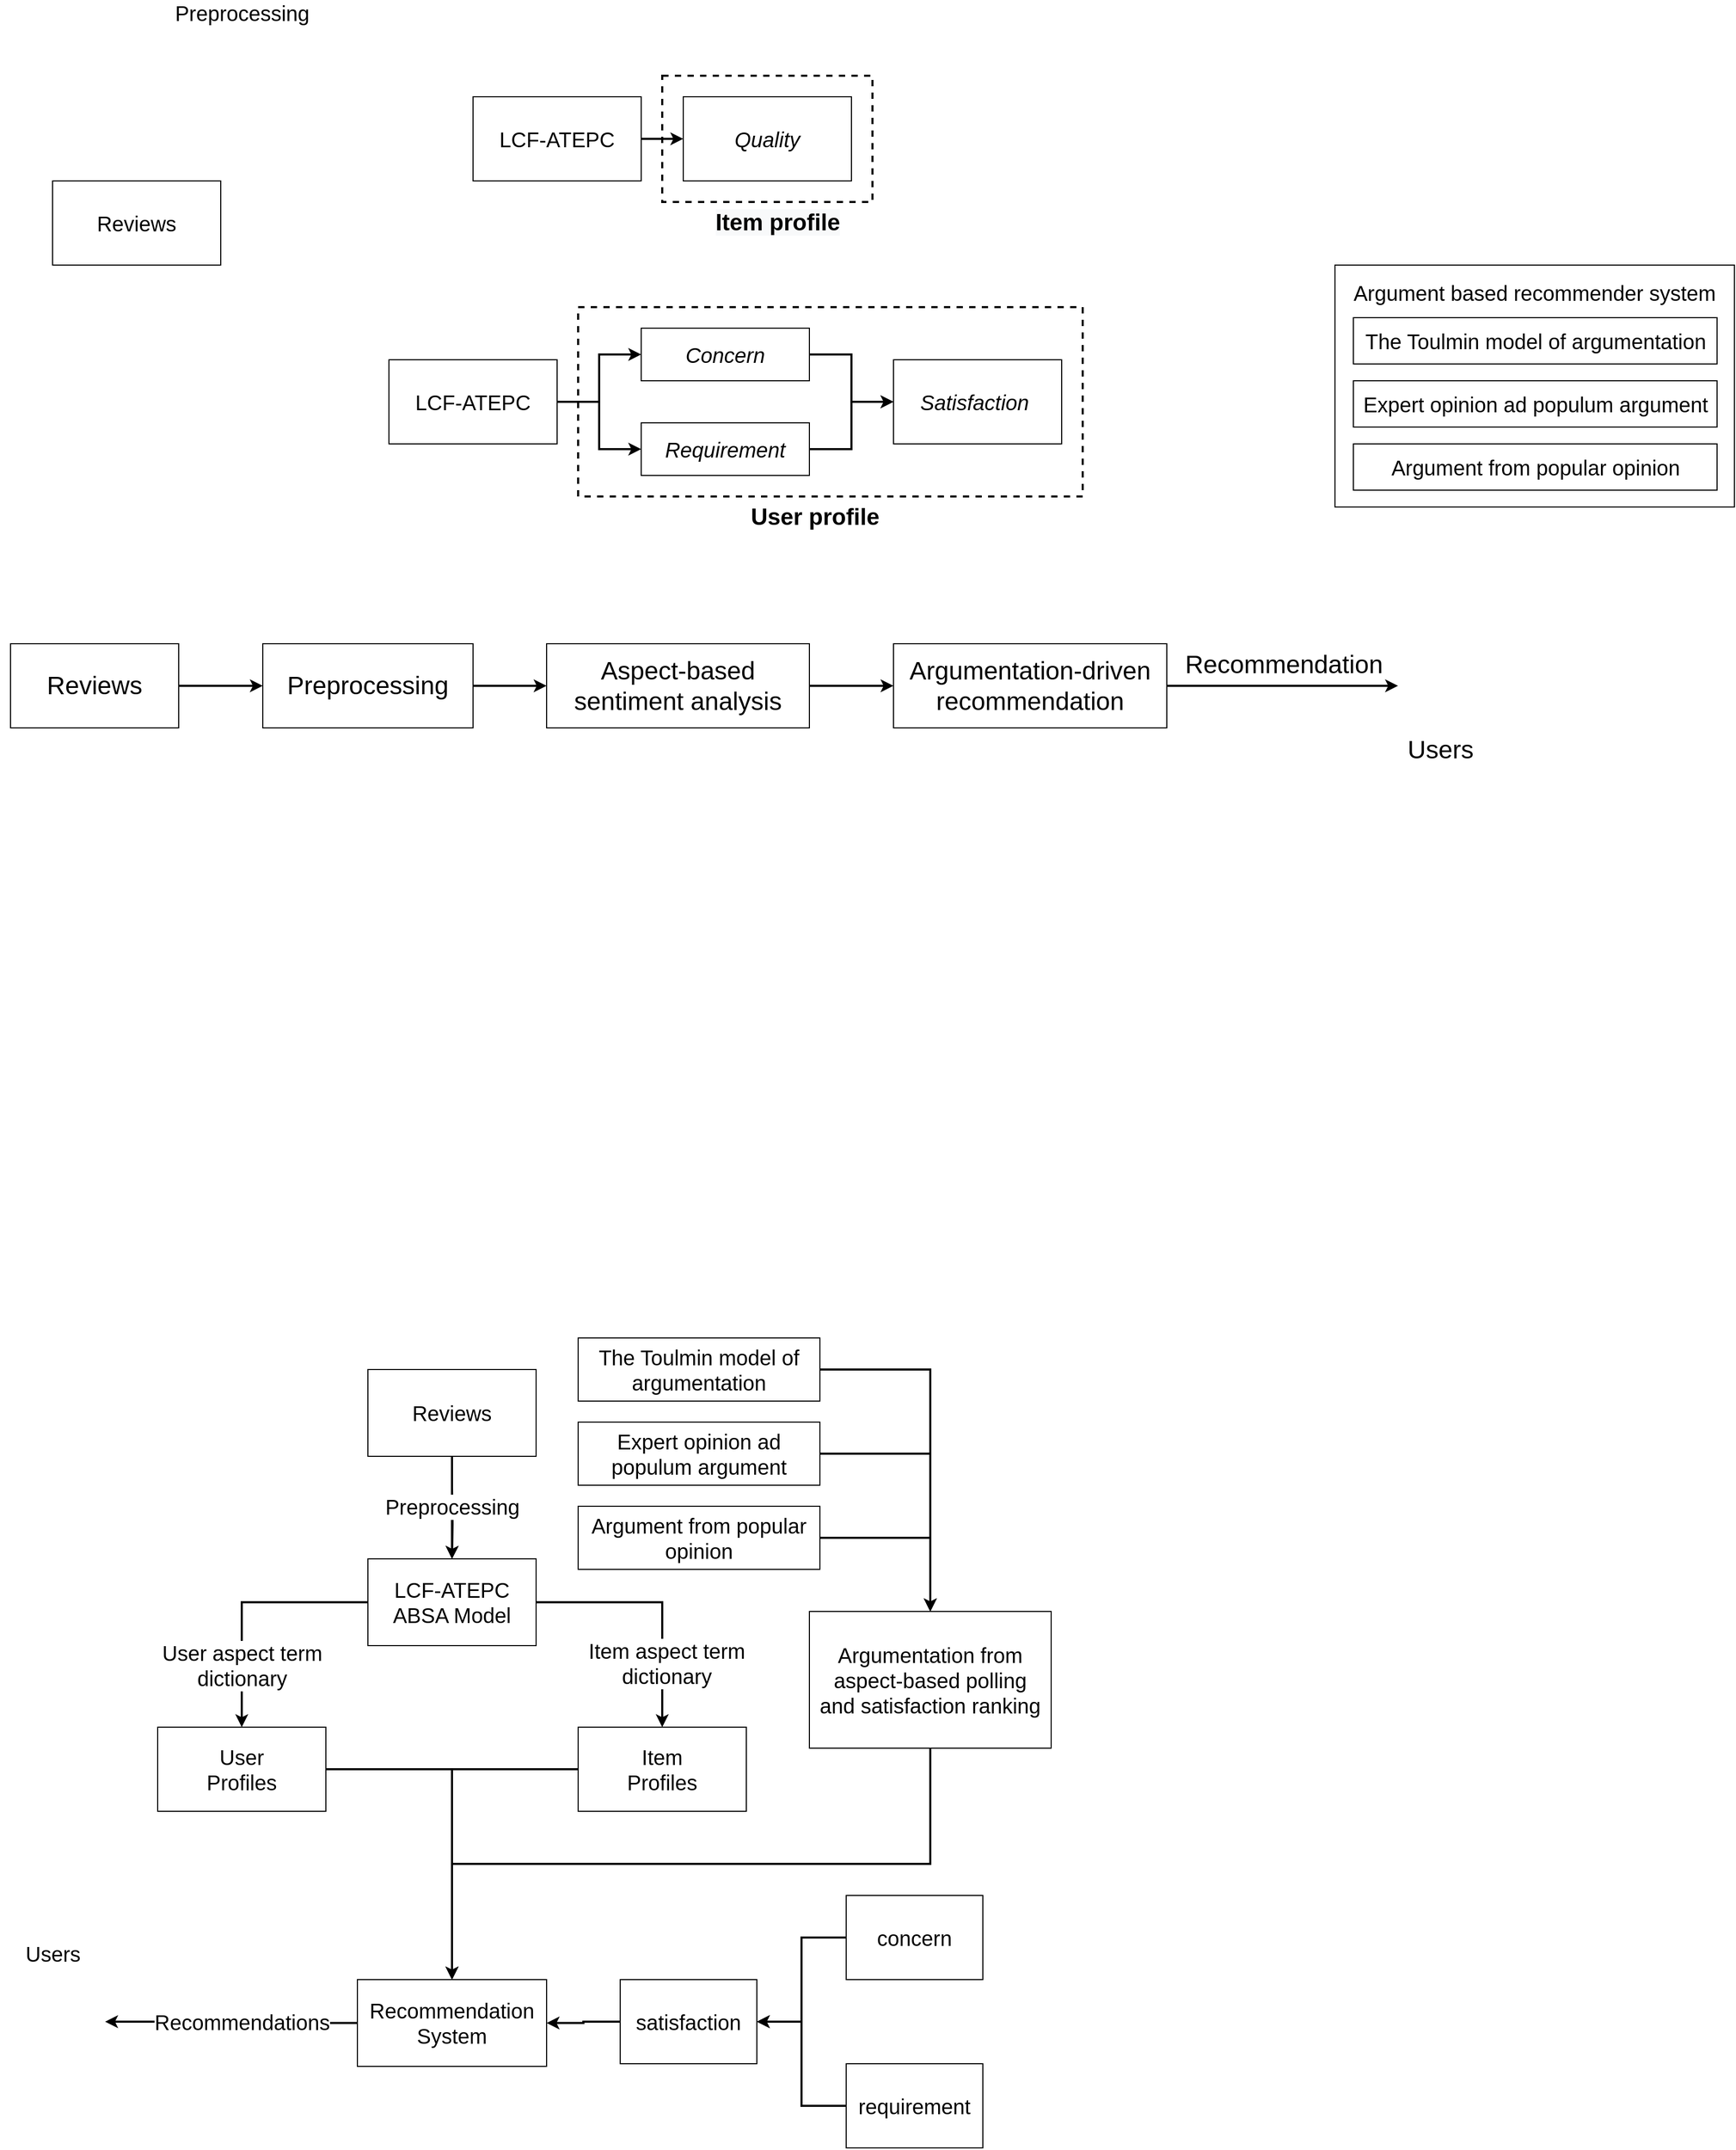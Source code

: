 <mxfile version="20.2.7" type="github">
  <diagram id="ahrnxP7dzFnDoXyZlv80" name="第 1 页">
    <mxGraphModel dx="2728" dy="-144" grid="1" gridSize="10" guides="1" tooltips="1" connect="1" arrows="1" fold="1" page="1" pageScale="1" pageWidth="827" pageHeight="1169" math="0" shadow="0">
      <root>
        <mxCell id="0" />
        <mxCell id="1" parent="0" />
        <mxCell id="Tab_jZmwhCe1vXUtVuae-1" value="Reviews" style="whiteSpace=wrap;html=1;fontSize=20;" vertex="1" parent="1">
          <mxGeometry x="-720" y="1480" width="160" height="80" as="geometry" />
        </mxCell>
        <mxCell id="Tab_jZmwhCe1vXUtVuae-4" value="Preprocessing" style="edgeLabel;html=1;align=center;verticalAlign=middle;resizable=0;points=[];fontSize=20;" vertex="1" connectable="0" parent="1">
          <mxGeometry x="-540" y="1320.003" as="geometry" />
        </mxCell>
        <mxCell id="Tab_jZmwhCe1vXUtVuae-23" value="" style="group" vertex="1" connectable="0" parent="1">
          <mxGeometry x="500" y="1560" width="380" height="230" as="geometry" />
        </mxCell>
        <mxCell id="Tab_jZmwhCe1vXUtVuae-10" value="Argument based recommender system" style="whiteSpace=wrap;html=1;fontSize=20;spacing=10;align=center;verticalAlign=top;" vertex="1" parent="Tab_jZmwhCe1vXUtVuae-23">
          <mxGeometry width="380" height="230" as="geometry" />
        </mxCell>
        <mxCell id="Tab_jZmwhCe1vXUtVuae-11" value="The Toulmin model of argumentation" style="whiteSpace=wrap;html=1;fontSize=20;" vertex="1" parent="Tab_jZmwhCe1vXUtVuae-23">
          <mxGeometry x="17.5" y="50" width="346" height="44" as="geometry" />
        </mxCell>
        <mxCell id="Tab_jZmwhCe1vXUtVuae-20" value="Expert opinion ad populum argument" style="whiteSpace=wrap;html=1;fontSize=20;" vertex="1" parent="Tab_jZmwhCe1vXUtVuae-23">
          <mxGeometry x="17.5" y="110" width="346" height="44" as="geometry" />
        </mxCell>
        <mxCell id="Tab_jZmwhCe1vXUtVuae-21" value="Argument from popular opinion" style="whiteSpace=wrap;html=1;fontSize=20;" vertex="1" parent="Tab_jZmwhCe1vXUtVuae-23">
          <mxGeometry x="17.5" y="170" width="346" height="44" as="geometry" />
        </mxCell>
        <mxCell id="Tab_jZmwhCe1vXUtVuae-43" style="edgeStyle=orthogonalEdgeStyle;rounded=0;orthogonalLoop=1;jettySize=auto;html=1;entryX=0;entryY=0.5;entryDx=0;entryDy=0;fontSize=22;fontColor=none;strokeWidth=2;" edge="1" parent="1" source="Tab_jZmwhCe1vXUtVuae-40" target="Tab_jZmwhCe1vXUtVuae-42">
          <mxGeometry relative="1" as="geometry" />
        </mxCell>
        <mxCell id="Tab_jZmwhCe1vXUtVuae-40" value="LCF-ATEPC" style="whiteSpace=wrap;html=1;fontSize=20;" vertex="1" parent="1">
          <mxGeometry x="-320" y="1400" width="160" height="80" as="geometry" />
        </mxCell>
        <mxCell id="Tab_jZmwhCe1vXUtVuae-41" value="" style="group" vertex="1" connectable="0" parent="1">
          <mxGeometry x="-400" y="1600" width="660" height="220" as="geometry" />
        </mxCell>
        <mxCell id="Tab_jZmwhCe1vXUtVuae-37" value="" style="rounded=0;whiteSpace=wrap;html=1;labelBackgroundColor=none;fontColor=none;strokeColor=default;strokeWidth=2;fillColor=none;dashed=1;" vertex="1" parent="Tab_jZmwhCe1vXUtVuae-41">
          <mxGeometry x="180" width="480" height="180" as="geometry" />
        </mxCell>
        <mxCell id="Tab_jZmwhCe1vXUtVuae-2" value="LCF-ATEPC" style="whiteSpace=wrap;html=1;fontSize=20;" vertex="1" parent="Tab_jZmwhCe1vXUtVuae-41">
          <mxGeometry y="50" width="160" height="80" as="geometry" />
        </mxCell>
        <mxCell id="Tab_jZmwhCe1vXUtVuae-30" value="&lt;i&gt;Concern&lt;/i&gt;" style="whiteSpace=wrap;html=1;fontSize=20;" vertex="1" parent="Tab_jZmwhCe1vXUtVuae-41">
          <mxGeometry x="240" y="20" width="160" height="50" as="geometry" />
        </mxCell>
        <mxCell id="Tab_jZmwhCe1vXUtVuae-36" style="edgeStyle=orthogonalEdgeStyle;rounded=0;orthogonalLoop=1;jettySize=auto;html=1;fontColor=none;strokeWidth=2;" edge="1" parent="Tab_jZmwhCe1vXUtVuae-41" source="Tab_jZmwhCe1vXUtVuae-2" target="Tab_jZmwhCe1vXUtVuae-30">
          <mxGeometry relative="1" as="geometry" />
        </mxCell>
        <mxCell id="Tab_jZmwhCe1vXUtVuae-31" value="&lt;i&gt;Requirement&lt;/i&gt;" style="whiteSpace=wrap;html=1;fontSize=20;" vertex="1" parent="Tab_jZmwhCe1vXUtVuae-41">
          <mxGeometry x="240" y="110" width="160" height="50" as="geometry" />
        </mxCell>
        <mxCell id="Tab_jZmwhCe1vXUtVuae-35" style="edgeStyle=orthogonalEdgeStyle;rounded=0;orthogonalLoop=1;jettySize=auto;html=1;entryX=0;entryY=0.5;entryDx=0;entryDy=0;fontColor=none;strokeWidth=2;" edge="1" parent="Tab_jZmwhCe1vXUtVuae-41" source="Tab_jZmwhCe1vXUtVuae-2" target="Tab_jZmwhCe1vXUtVuae-31">
          <mxGeometry relative="1" as="geometry" />
        </mxCell>
        <mxCell id="Tab_jZmwhCe1vXUtVuae-32" value="&lt;i&gt;Satisfaction&amp;nbsp;&lt;/i&gt;" style="whiteSpace=wrap;html=1;fontSize=20;" vertex="1" parent="Tab_jZmwhCe1vXUtVuae-41">
          <mxGeometry x="480" y="50" width="160" height="80" as="geometry" />
        </mxCell>
        <mxCell id="Tab_jZmwhCe1vXUtVuae-33" style="edgeStyle=orthogonalEdgeStyle;rounded=0;orthogonalLoop=1;jettySize=auto;html=1;entryX=0;entryY=0.5;entryDx=0;entryDy=0;fontColor=none;strokeWidth=2;" edge="1" parent="Tab_jZmwhCe1vXUtVuae-41" source="Tab_jZmwhCe1vXUtVuae-30" target="Tab_jZmwhCe1vXUtVuae-32">
          <mxGeometry relative="1" as="geometry" />
        </mxCell>
        <mxCell id="Tab_jZmwhCe1vXUtVuae-34" style="edgeStyle=orthogonalEdgeStyle;rounded=0;orthogonalLoop=1;jettySize=auto;html=1;entryX=0;entryY=0.5;entryDx=0;entryDy=0;fontColor=none;strokeWidth=2;" edge="1" parent="Tab_jZmwhCe1vXUtVuae-41" source="Tab_jZmwhCe1vXUtVuae-31" target="Tab_jZmwhCe1vXUtVuae-32">
          <mxGeometry relative="1" as="geometry" />
        </mxCell>
        <mxCell id="Tab_jZmwhCe1vXUtVuae-39" value="&lt;font style=&quot;font-size: 22px;&quot;&gt;&lt;b&gt;User profile&lt;/b&gt;&lt;/font&gt;" style="text;html=1;align=center;verticalAlign=middle;resizable=0;points=[];autosize=1;strokeColor=none;fillColor=none;fontColor=none;" vertex="1" parent="Tab_jZmwhCe1vXUtVuae-41">
          <mxGeometry x="330" y="180" width="150" height="40" as="geometry" />
        </mxCell>
        <mxCell id="Tab_jZmwhCe1vXUtVuae-42" value="&lt;i&gt;Quality&lt;/i&gt;" style="whiteSpace=wrap;html=1;fontSize=20;" vertex="1" parent="1">
          <mxGeometry x="-120" y="1400" width="160" height="80" as="geometry" />
        </mxCell>
        <mxCell id="Tab_jZmwhCe1vXUtVuae-44" value="" style="rounded=0;whiteSpace=wrap;html=1;labelBackgroundColor=none;fontColor=none;strokeColor=default;strokeWidth=2;fillColor=none;dashed=1;" vertex="1" parent="1">
          <mxGeometry x="-140" y="1380" width="200" height="120" as="geometry" />
        </mxCell>
        <mxCell id="Tab_jZmwhCe1vXUtVuae-45" value="&lt;b style=&quot;color: rgb(0, 0, 0); font-family: Helvetica; font-size: 22px; font-style: normal; font-variant-ligatures: normal; font-variant-caps: normal; letter-spacing: normal; orphans: 2; text-indent: 0px; text-transform: none; widows: 2; word-spacing: 0px; -webkit-text-stroke-width: 0px; background-color: rgb(248, 249, 250); text-decoration-thickness: initial; text-decoration-style: initial; text-decoration-color: initial;&quot;&gt;Item profile&lt;/b&gt;" style="text;whiteSpace=wrap;html=1;fontSize=22;fontColor=none;align=center;" vertex="1" parent="1">
          <mxGeometry x="-110" y="1500" width="160" height="50" as="geometry" />
        </mxCell>
        <mxCell id="Tab_jZmwhCe1vXUtVuae-46" value="" style="group" vertex="1" connectable="0" parent="1">
          <mxGeometry x="-770" y="2580" width="1000" height="770" as="geometry" />
        </mxCell>
        <mxCell id="r_awI5zs8guKs30Cjc3F-32" value="Users" style="shape=image;html=1;verticalAlign=bottom;verticalLabelPosition=top;labelBackgroundColor=#ffffff;imageAspect=0;aspect=fixed;image=https://cdn2.iconfinder.com/data/icons/font-awesome/1792/user-128.png;fontSize=20;labelPosition=center;align=center;" parent="Tab_jZmwhCe1vXUtVuae-46" vertex="1">
          <mxGeometry y="600" width="100" height="100" as="geometry" />
        </mxCell>
        <mxCell id="r_awI5zs8guKs30Cjc3F-33" value="" style="edgeStyle=orthogonalEdgeStyle;rounded=0;orthogonalLoop=1;jettySize=auto;html=1;fontSize=20;strokeWidth=2;" parent="Tab_jZmwhCe1vXUtVuae-46" target="r_awI5zs8guKs30Cjc3F-42" edge="1">
          <mxGeometry relative="1" as="geometry">
            <mxPoint x="430" y="142.5" as="sourcePoint" />
          </mxGeometry>
        </mxCell>
        <mxCell id="r_awI5zs8guKs30Cjc3F-35" value="Item&lt;br&gt;Profiles" style="whiteSpace=wrap;html=1;fontSize=20;" parent="Tab_jZmwhCe1vXUtVuae-46" vertex="1">
          <mxGeometry x="550" y="370" width="160" height="80" as="geometry" />
        </mxCell>
        <mxCell id="r_awI5zs8guKs30Cjc3F-37" value="User&lt;br&gt;Profiles" style="whiteSpace=wrap;html=1;fontSize=20;" parent="Tab_jZmwhCe1vXUtVuae-46" vertex="1">
          <mxGeometry x="150" y="370" width="160" height="80" as="geometry" />
        </mxCell>
        <mxCell id="r_awI5zs8guKs30Cjc3F-38" style="edgeStyle=orthogonalEdgeStyle;rounded=0;orthogonalLoop=1;jettySize=auto;html=1;fontSize=20;strokeWidth=2;" parent="Tab_jZmwhCe1vXUtVuae-46" source="r_awI5zs8guKs30Cjc3F-42" target="r_awI5zs8guKs30Cjc3F-35" edge="1">
          <mxGeometry relative="1" as="geometry" />
        </mxCell>
        <mxCell id="r_awI5zs8guKs30Cjc3F-39" value="Item aspect term&lt;br&gt;dictionary" style="edgeLabel;html=1;align=center;verticalAlign=middle;resizable=0;points=[];fontSize=20;" parent="r_awI5zs8guKs30Cjc3F-38" vertex="1" connectable="0">
          <mxGeometry x="0.489" y="4" relative="1" as="geometry">
            <mxPoint as="offset" />
          </mxGeometry>
        </mxCell>
        <mxCell id="r_awI5zs8guKs30Cjc3F-40" style="edgeStyle=orthogonalEdgeStyle;rounded=0;orthogonalLoop=1;jettySize=auto;html=1;entryX=0.5;entryY=0;entryDx=0;entryDy=0;fontSize=20;strokeWidth=2;" parent="Tab_jZmwhCe1vXUtVuae-46" source="r_awI5zs8guKs30Cjc3F-42" target="r_awI5zs8guKs30Cjc3F-37" edge="1">
          <mxGeometry relative="1" as="geometry" />
        </mxCell>
        <mxCell id="r_awI5zs8guKs30Cjc3F-41" value="User aspect term&lt;br&gt;dictionary" style="edgeLabel;html=1;align=center;verticalAlign=middle;resizable=0;points=[];fontSize=20;" parent="r_awI5zs8guKs30Cjc3F-40" vertex="1" connectable="0">
          <mxGeometry x="0.21" y="-1" relative="1" as="geometry">
            <mxPoint x="1" y="35" as="offset" />
          </mxGeometry>
        </mxCell>
        <mxCell id="r_awI5zs8guKs30Cjc3F-42" value="LCF-ATEPC&lt;br&gt;ABSA Model" style="whiteSpace=wrap;html=1;fontSize=20;" parent="Tab_jZmwhCe1vXUtVuae-46" vertex="1">
          <mxGeometry x="350" y="210" width="160" height="82.5" as="geometry" />
        </mxCell>
        <mxCell id="r_awI5zs8guKs30Cjc3F-43" value="" style="edgeStyle=orthogonalEdgeStyle;rounded=0;orthogonalLoop=1;jettySize=auto;html=1;fontSize=20;strokeWidth=2;" parent="Tab_jZmwhCe1vXUtVuae-46" source="r_awI5zs8guKs30Cjc3F-45" target="r_awI5zs8guKs30Cjc3F-42" edge="1">
          <mxGeometry relative="1" as="geometry" />
        </mxCell>
        <mxCell id="r_awI5zs8guKs30Cjc3F-44" value="Preprocessing" style="edgeLabel;html=1;align=center;verticalAlign=middle;resizable=0;points=[];fontSize=20;" parent="r_awI5zs8guKs30Cjc3F-43" vertex="1" connectable="0">
          <mxGeometry x="-0.23" y="1" relative="1" as="geometry">
            <mxPoint x="-1" y="10" as="offset" />
          </mxGeometry>
        </mxCell>
        <mxCell id="r_awI5zs8guKs30Cjc3F-45" value="Reviews" style="whiteSpace=wrap;html=1;fontSize=20;" parent="Tab_jZmwhCe1vXUtVuae-46" vertex="1">
          <mxGeometry x="350" y="30" width="160" height="82.5" as="geometry" />
        </mxCell>
        <mxCell id="r_awI5zs8guKs30Cjc3F-46" style="edgeStyle=orthogonalEdgeStyle;rounded=0;orthogonalLoop=1;jettySize=auto;html=1;entryX=1;entryY=0.5;entryDx=0;entryDy=0;fontSize=20;strokeWidth=2;" parent="Tab_jZmwhCe1vXUtVuae-46" source="r_awI5zs8guKs30Cjc3F-48" target="r_awI5zs8guKs30Cjc3F-32" edge="1">
          <mxGeometry relative="1" as="geometry" />
        </mxCell>
        <mxCell id="r_awI5zs8guKs30Cjc3F-47" value="Recommendations" style="edgeLabel;html=1;align=center;verticalAlign=middle;resizable=0;points=[];fontSize=20;" parent="r_awI5zs8guKs30Cjc3F-46" vertex="1" connectable="0">
          <mxGeometry x="0.402" y="1" relative="1" as="geometry">
            <mxPoint x="57" y="-1" as="offset" />
          </mxGeometry>
        </mxCell>
        <mxCell id="r_awI5zs8guKs30Cjc3F-48" value="Recommendation System" style="whiteSpace=wrap;html=1;fontSize=20;" parent="Tab_jZmwhCe1vXUtVuae-46" vertex="1">
          <mxGeometry x="340" y="610" width="180" height="82.5" as="geometry" />
        </mxCell>
        <mxCell id="r_awI5zs8guKs30Cjc3F-34" style="edgeStyle=orthogonalEdgeStyle;rounded=0;orthogonalLoop=1;jettySize=auto;html=1;fontSize=20;strokeWidth=2;" parent="Tab_jZmwhCe1vXUtVuae-46" source="r_awI5zs8guKs30Cjc3F-35" target="r_awI5zs8guKs30Cjc3F-48" edge="1">
          <mxGeometry relative="1" as="geometry" />
        </mxCell>
        <mxCell id="r_awI5zs8guKs30Cjc3F-36" style="edgeStyle=orthogonalEdgeStyle;rounded=0;orthogonalLoop=1;jettySize=auto;html=1;fontSize=20;strokeWidth=2;" parent="Tab_jZmwhCe1vXUtVuae-46" source="r_awI5zs8guKs30Cjc3F-37" target="r_awI5zs8guKs30Cjc3F-48" edge="1">
          <mxGeometry relative="1" as="geometry" />
        </mxCell>
        <mxCell id="r_awI5zs8guKs30Cjc3F-49" style="edgeStyle=orthogonalEdgeStyle;rounded=0;orthogonalLoop=1;jettySize=auto;html=1;entryX=0.5;entryY=0;entryDx=0;entryDy=0;fontSize=20;strokeWidth=2;exitX=0.5;exitY=1;exitDx=0;exitDy=0;" parent="Tab_jZmwhCe1vXUtVuae-46" source="r_awI5zs8guKs30Cjc3F-50" target="r_awI5zs8guKs30Cjc3F-48" edge="1">
          <mxGeometry relative="1" as="geometry" />
        </mxCell>
        <mxCell id="r_awI5zs8guKs30Cjc3F-50" value="Argumentation from aspect-based polling and satisfaction ranking" style="whiteSpace=wrap;html=1;fontSize=20;spacing=5;" parent="Tab_jZmwhCe1vXUtVuae-46" vertex="1">
          <mxGeometry x="770" y="260" width="230" height="130" as="geometry" />
        </mxCell>
        <mxCell id="r_awI5zs8guKs30Cjc3F-51" style="edgeStyle=orthogonalEdgeStyle;rounded=0;orthogonalLoop=1;jettySize=auto;html=1;entryX=0.5;entryY=0;entryDx=0;entryDy=0;fontSize=20;strokeWidth=2;exitX=1;exitY=0.5;exitDx=0;exitDy=0;" parent="Tab_jZmwhCe1vXUtVuae-46" source="r_awI5zs8guKs30Cjc3F-52" target="r_awI5zs8guKs30Cjc3F-50" edge="1">
          <mxGeometry relative="1" as="geometry" />
        </mxCell>
        <mxCell id="r_awI5zs8guKs30Cjc3F-52" value="The Toulmin model of argumentation" style="whiteSpace=wrap;html=1;fontSize=20;" parent="Tab_jZmwhCe1vXUtVuae-46" vertex="1">
          <mxGeometry x="550" width="230" height="60" as="geometry" />
        </mxCell>
        <mxCell id="r_awI5zs8guKs30Cjc3F-53" style="edgeStyle=orthogonalEdgeStyle;rounded=0;orthogonalLoop=1;jettySize=auto;html=1;fontSize=20;strokeWidth=2;exitX=1;exitY=0.5;exitDx=0;exitDy=0;" parent="Tab_jZmwhCe1vXUtVuae-46" source="r_awI5zs8guKs30Cjc3F-54" target="r_awI5zs8guKs30Cjc3F-50" edge="1">
          <mxGeometry relative="1" as="geometry" />
        </mxCell>
        <mxCell id="r_awI5zs8guKs30Cjc3F-54" value="Argument from popular opinion" style="whiteSpace=wrap;html=1;fontSize=20;" parent="Tab_jZmwhCe1vXUtVuae-46" vertex="1">
          <mxGeometry x="550" y="160" width="230" height="60" as="geometry" />
        </mxCell>
        <mxCell id="r_awI5zs8guKs30Cjc3F-55" style="edgeStyle=orthogonalEdgeStyle;rounded=0;orthogonalLoop=1;jettySize=auto;html=1;fontSize=20;strokeWidth=2;exitX=1;exitY=0.5;exitDx=0;exitDy=0;" parent="Tab_jZmwhCe1vXUtVuae-46" source="r_awI5zs8guKs30Cjc3F-56" target="r_awI5zs8guKs30Cjc3F-50" edge="1">
          <mxGeometry relative="1" as="geometry" />
        </mxCell>
        <mxCell id="r_awI5zs8guKs30Cjc3F-56" value="Expert opinion ad populum argument" style="whiteSpace=wrap;html=1;fontSize=20;" parent="Tab_jZmwhCe1vXUtVuae-46" vertex="1">
          <mxGeometry x="550" y="80" width="230" height="60" as="geometry" />
        </mxCell>
        <mxCell id="r_awI5zs8guKs30Cjc3F-58" value="concern" style="whiteSpace=wrap;html=1;fontSize=20;" parent="Tab_jZmwhCe1vXUtVuae-46" vertex="1">
          <mxGeometry x="805" y="530" width="130" height="80" as="geometry" />
        </mxCell>
        <mxCell id="r_awI5zs8guKs30Cjc3F-60" value="requirement" style="whiteSpace=wrap;html=1;fontSize=20;" parent="Tab_jZmwhCe1vXUtVuae-46" vertex="1">
          <mxGeometry x="805" y="690" width="130" height="80" as="geometry" />
        </mxCell>
        <mxCell id="r_awI5zs8guKs30Cjc3F-61" value="" style="edgeStyle=orthogonalEdgeStyle;rounded=0;orthogonalLoop=1;jettySize=auto;html=1;strokeWidth=2;" parent="Tab_jZmwhCe1vXUtVuae-46" source="r_awI5zs8guKs30Cjc3F-62" target="r_awI5zs8guKs30Cjc3F-48" edge="1">
          <mxGeometry relative="1" as="geometry" />
        </mxCell>
        <mxCell id="r_awI5zs8guKs30Cjc3F-62" value="satisfaction" style="whiteSpace=wrap;html=1;fontSize=20;" parent="Tab_jZmwhCe1vXUtVuae-46" vertex="1">
          <mxGeometry x="590" y="610" width="130" height="80" as="geometry" />
        </mxCell>
        <mxCell id="r_awI5zs8guKs30Cjc3F-57" value="" style="edgeStyle=orthogonalEdgeStyle;rounded=0;orthogonalLoop=1;jettySize=auto;html=1;strokeWidth=2;" parent="Tab_jZmwhCe1vXUtVuae-46" source="r_awI5zs8guKs30Cjc3F-58" target="r_awI5zs8guKs30Cjc3F-62" edge="1">
          <mxGeometry relative="1" as="geometry" />
        </mxCell>
        <mxCell id="r_awI5zs8guKs30Cjc3F-59" style="edgeStyle=orthogonalEdgeStyle;rounded=0;orthogonalLoop=1;jettySize=auto;html=1;strokeWidth=2;" parent="Tab_jZmwhCe1vXUtVuae-46" source="r_awI5zs8guKs30Cjc3F-60" target="r_awI5zs8guKs30Cjc3F-62" edge="1">
          <mxGeometry relative="1" as="geometry" />
        </mxCell>
        <mxCell id="Tab_jZmwhCe1vXUtVuae-63" value="" style="group" vertex="1" connectable="0" parent="1">
          <mxGeometry x="-760" y="1920" width="1400" height="80" as="geometry" />
        </mxCell>
        <mxCell id="Tab_jZmwhCe1vXUtVuae-47" value="Reviews" style="whiteSpace=wrap;html=1;fontSize=24;" vertex="1" parent="Tab_jZmwhCe1vXUtVuae-63">
          <mxGeometry width="160" height="80" as="geometry" />
        </mxCell>
        <mxCell id="Tab_jZmwhCe1vXUtVuae-48" value="Preprocessing" style="whiteSpace=wrap;html=1;fontSize=24;" vertex="1" parent="Tab_jZmwhCe1vXUtVuae-63">
          <mxGeometry x="240" width="200" height="80" as="geometry" />
        </mxCell>
        <mxCell id="Tab_jZmwhCe1vXUtVuae-51" value="" style="edgeStyle=orthogonalEdgeStyle;rounded=0;orthogonalLoop=1;jettySize=auto;html=1;fontSize=24;fontColor=none;strokeWidth=2;" edge="1" parent="Tab_jZmwhCe1vXUtVuae-63" source="Tab_jZmwhCe1vXUtVuae-47" target="Tab_jZmwhCe1vXUtVuae-48">
          <mxGeometry relative="1" as="geometry" />
        </mxCell>
        <mxCell id="Tab_jZmwhCe1vXUtVuae-49" value="Aspect-based sentiment analysis" style="whiteSpace=wrap;html=1;fontSize=24;" vertex="1" parent="Tab_jZmwhCe1vXUtVuae-63">
          <mxGeometry x="510" width="250" height="80" as="geometry" />
        </mxCell>
        <mxCell id="Tab_jZmwhCe1vXUtVuae-61" value="" style="edgeStyle=orthogonalEdgeStyle;rounded=0;orthogonalLoop=1;jettySize=auto;html=1;fontSize=24;fontColor=none;strokeWidth=2;" edge="1" parent="Tab_jZmwhCe1vXUtVuae-63" source="Tab_jZmwhCe1vXUtVuae-48" target="Tab_jZmwhCe1vXUtVuae-49">
          <mxGeometry relative="1" as="geometry" />
        </mxCell>
        <mxCell id="Tab_jZmwhCe1vXUtVuae-50" value="Argumentation-driven recommendation" style="whiteSpace=wrap;html=1;fontSize=24;" vertex="1" parent="Tab_jZmwhCe1vXUtVuae-63">
          <mxGeometry x="840" width="260" height="80" as="geometry" />
        </mxCell>
        <mxCell id="Tab_jZmwhCe1vXUtVuae-62" value="" style="edgeStyle=orthogonalEdgeStyle;rounded=0;orthogonalLoop=1;jettySize=auto;html=1;fontSize=24;fontColor=none;strokeWidth=2;" edge="1" parent="Tab_jZmwhCe1vXUtVuae-63" source="Tab_jZmwhCe1vXUtVuae-49" target="Tab_jZmwhCe1vXUtVuae-50">
          <mxGeometry relative="1" as="geometry" />
        </mxCell>
        <mxCell id="Tab_jZmwhCe1vXUtVuae-54" value="Users" style="shape=image;html=1;verticalAlign=top;verticalLabelPosition=bottom;labelBackgroundColor=#ffffff;imageAspect=0;aspect=fixed;image=https://cdn2.iconfinder.com/data/icons/font-awesome/1792/user-128.png;fontSize=24;labelPosition=center;align=center;" vertex="1" parent="Tab_jZmwhCe1vXUtVuae-63">
          <mxGeometry x="1320" width="80" height="80" as="geometry" />
        </mxCell>
        <mxCell id="Tab_jZmwhCe1vXUtVuae-55" value="" style="edgeStyle=orthogonalEdgeStyle;rounded=0;orthogonalLoop=1;jettySize=auto;html=1;fontSize=24;fontColor=none;strokeWidth=2;" edge="1" parent="Tab_jZmwhCe1vXUtVuae-63" source="Tab_jZmwhCe1vXUtVuae-50" target="Tab_jZmwhCe1vXUtVuae-54">
          <mxGeometry relative="1" as="geometry" />
        </mxCell>
        <mxCell id="Tab_jZmwhCe1vXUtVuae-56" value="&lt;font style=&quot;font-size: 24px;&quot;&gt;Recommendation&lt;/font&gt;" style="edgeLabel;html=1;align=center;verticalAlign=middle;resizable=0;points=[];fontSize=24;fontColor=none;" vertex="1" connectable="0" parent="Tab_jZmwhCe1vXUtVuae-55">
          <mxGeometry x="-0.022" y="-4" relative="1" as="geometry">
            <mxPoint x="3" y="-24" as="offset" />
          </mxGeometry>
        </mxCell>
      </root>
    </mxGraphModel>
  </diagram>
</mxfile>
